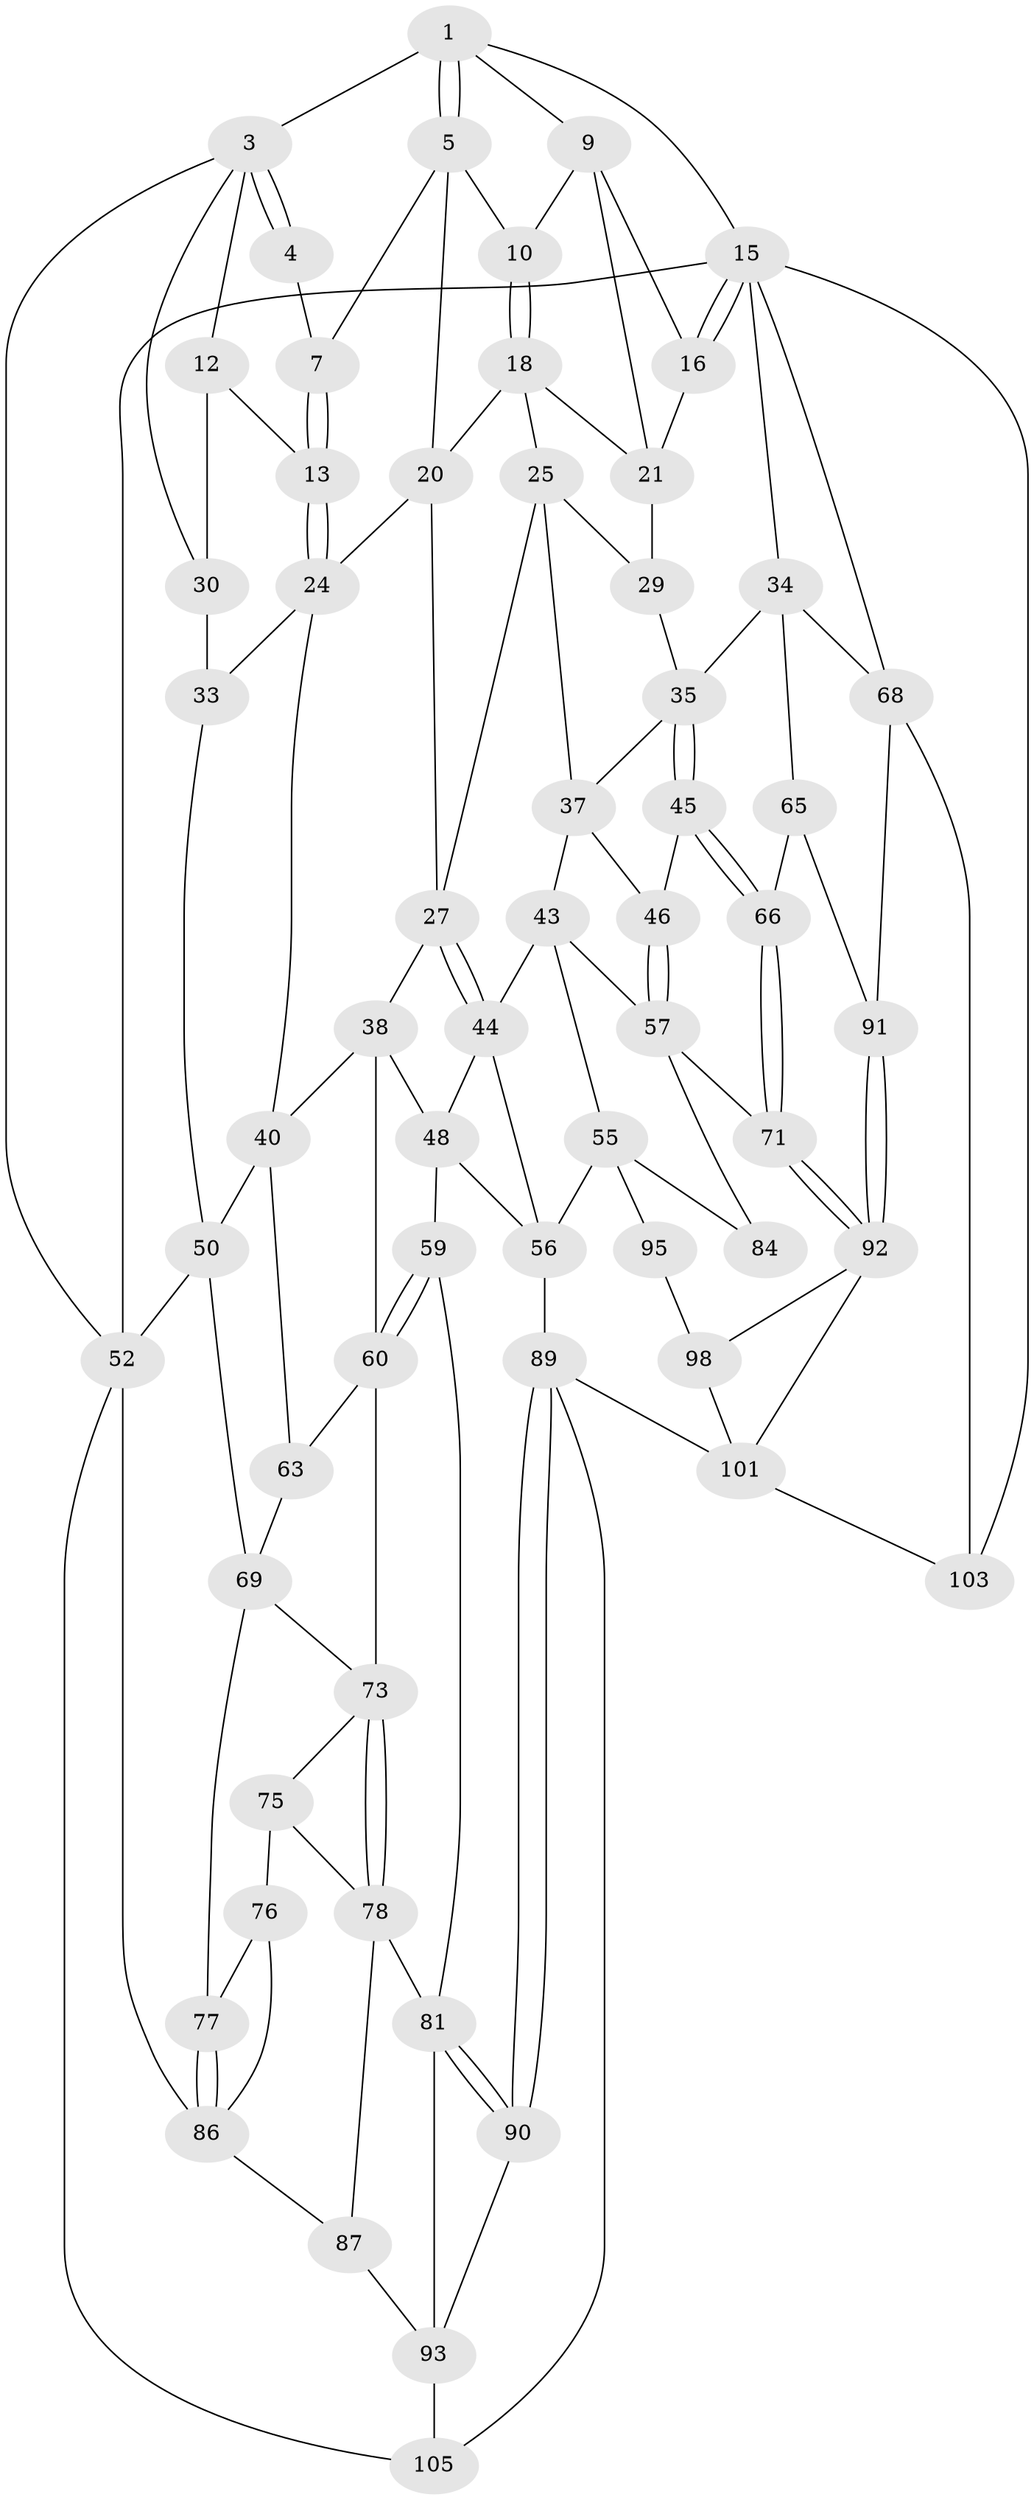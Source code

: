 // Generated by graph-tools (version 1.1) at 2025/52/02/27/25 19:52:38]
// undirected, 62 vertices, 129 edges
graph export_dot {
graph [start="1"]
  node [color=gray90,style=filled];
  1 [pos="+0.45811223195631273+0",super="+2"];
  3 [pos="+0+0",super="+11"];
  4 [pos="+0.22049133110888933+0"];
  5 [pos="+0.4468953697824828+0.02749616022393497",super="+6"];
  7 [pos="+0.3183951489067524+0.11577404304810329",super="+8"];
  9 [pos="+0.7785267121460165+0",super="+17"];
  10 [pos="+0.5157939799381133+0.10318093427452966"];
  12 [pos="+0.1810730823483569+0.0770752215893006",super="+14"];
  13 [pos="+0.16810015162501218+0.2436671868002699"];
  15 [pos="+1+0.24758142435235495",super="+67"];
  16 [pos="+1+0.15491154083333203"];
  18 [pos="+0.5181575079278943+0.13246359625736173",super="+19"];
  20 [pos="+0.3712061012458507+0.19825825779509276",super="+23"];
  21 [pos="+0.7589135715498534+0.20538501386953084",super="+22"];
  24 [pos="+0.2620241057783611+0.3473138469477383",super="+32"];
  25 [pos="+0.5131975219744436+0.29927622156747",super="+26"];
  27 [pos="+0.45197000603853216+0.4109444863989811",super="+28"];
  29 [pos="+0.7550807242236747+0.2726129118697494"];
  30 [pos="+0+0.07494683430659785",super="+31"];
  33 [pos="+0.10068748364379196+0.43654774115659695",super="+41"];
  34 [pos="+1+0.35533661793584814",super="+64"];
  35 [pos="+0.9309842614818807+0.3899977369521492",super="+36"];
  37 [pos="+0.7282933048531111+0.4042322166983558",super="+42"];
  38 [pos="+0.33528963543345447+0.5209557173575708",super="+39"];
  40 [pos="+0.16331137432622236+0.5239465115057613",super="+49"];
  43 [pos="+0.5814183077270447+0.5141738348735055",super="+54"];
  44 [pos="+0.5103832374932677+0.49573311809001214",super="+47"];
  45 [pos="+0.876479693790401+0.6057784848508467"];
  46 [pos="+0.7192529009627309+0.5786415847446436"];
  48 [pos="+0.3738710104609563+0.5833238231954385",super="+58"];
  50 [pos="+0+0.6216179199715626",super="+51"];
  52 [pos="+0+0.9029708847326757",super="+53"];
  55 [pos="+0.4715994175212615+0.7344782463908879",super="+85"];
  56 [pos="+0.4713544073194059+0.7344068061556661",super="+61"];
  57 [pos="+0.6776550340165202+0.6806837081507233",super="+72"];
  59 [pos="+0.2981039846421068+0.7020953007628036"];
  60 [pos="+0.2739596010326627+0.6837441178386665",super="+62"];
  63 [pos="+0.14060127804303413+0.5849690646826912"];
  65 [pos="+0.9658771434330772+0.6967973139968632"];
  66 [pos="+0.8901260634459237+0.6435179943004921"];
  68 [pos="+1+0.7909125431020044",super="+99"];
  69 [pos="+0+0.6848758465734947",super="+70"];
  71 [pos="+0.7402721710339167+0.7669962547247148"];
  73 [pos="+0.17081961528284642+0.7057530339415803",super="+74"];
  75 [pos="+0.11088545034178558+0.7259751989000646",super="+80"];
  76 [pos="+0.07886627604523601+0.7400659329791299",super="+83"];
  77 [pos="+0.025158336978241304+0.7128470525525213"];
  78 [pos="+0.15440496017069352+0.7805897706458519",super="+79"];
  81 [pos="+0.24376503538642408+0.7738194122671154",super="+82"];
  84 [pos="+0.6973973615771861+0.7917526703501291"];
  86 [pos="+0.06686621729637279+0.786935930019224",super="+88"];
  87 [pos="+0.12204366809505723+0.8499257981554555"];
  89 [pos="+0.3582964556704839+0.8667073402055454",super="+102"];
  90 [pos="+0.30370399954639704+0.8725058516706092"];
  91 [pos="+0.8751637146018484+0.8177394648860007"];
  92 [pos="+0.7740477948004099+0.8178847305003896",super="+97"];
  93 [pos="+0.23529937857691868+0.8900766590628817",super="+94"];
  95 [pos="+0.5528542085440424+0.8864723235120336",super="+96"];
  98 [pos="+0.6606469885013577+0.8827483494661343",super="+100"];
  101 [pos="+0.5499242979116633+1",super="+104"];
  103 [pos="+0.8504656743190546+1"];
  105 [pos="+0.07171942309738677+1"];
  1 -- 5;
  1 -- 5;
  1 -- 3;
  1 -- 9;
  1 -- 15;
  3 -- 4;
  3 -- 4;
  3 -- 52;
  3 -- 12;
  3 -- 30;
  4 -- 7;
  5 -- 10;
  5 -- 20;
  5 -- 7;
  7 -- 13;
  7 -- 13;
  9 -- 10;
  9 -- 16;
  9 -- 21;
  10 -- 18;
  10 -- 18;
  12 -- 13;
  12 -- 30;
  13 -- 24;
  13 -- 24;
  15 -- 16;
  15 -- 16;
  15 -- 34;
  15 -- 103;
  15 -- 68;
  15 -- 52;
  16 -- 21;
  18 -- 21;
  18 -- 25;
  18 -- 20;
  20 -- 24;
  20 -- 27;
  21 -- 29;
  24 -- 33;
  24 -- 40;
  25 -- 29;
  25 -- 27;
  25 -- 37;
  27 -- 44;
  27 -- 44;
  27 -- 38;
  29 -- 35;
  30 -- 33 [weight=2];
  33 -- 50;
  34 -- 35;
  34 -- 65;
  34 -- 68;
  35 -- 45;
  35 -- 45;
  35 -- 37;
  37 -- 43;
  37 -- 46;
  38 -- 48;
  38 -- 40;
  38 -- 60;
  40 -- 50;
  40 -- 63;
  43 -- 44;
  43 -- 57;
  43 -- 55;
  44 -- 48;
  44 -- 56;
  45 -- 46;
  45 -- 66;
  45 -- 66;
  46 -- 57;
  46 -- 57;
  48 -- 56;
  48 -- 59;
  50 -- 52;
  50 -- 69;
  52 -- 86;
  52 -- 105;
  55 -- 56;
  55 -- 84;
  55 -- 95;
  56 -- 89;
  57 -- 84;
  57 -- 71;
  59 -- 60;
  59 -- 60;
  59 -- 81;
  60 -- 73;
  60 -- 63;
  63 -- 69;
  65 -- 66;
  65 -- 91;
  66 -- 71;
  66 -- 71;
  68 -- 91;
  68 -- 103;
  69 -- 77;
  69 -- 73;
  71 -- 92;
  71 -- 92;
  73 -- 78;
  73 -- 78;
  73 -- 75;
  75 -- 76 [weight=2];
  75 -- 78;
  76 -- 77;
  76 -- 86;
  77 -- 86;
  77 -- 86;
  78 -- 87;
  78 -- 81;
  81 -- 90;
  81 -- 90;
  81 -- 93;
  86 -- 87;
  87 -- 93;
  89 -- 90;
  89 -- 90;
  89 -- 101;
  89 -- 105;
  90 -- 93;
  91 -- 92;
  91 -- 92;
  92 -- 98;
  92 -- 101;
  93 -- 105;
  95 -- 98 [weight=2];
  98 -- 101;
  101 -- 103;
}
